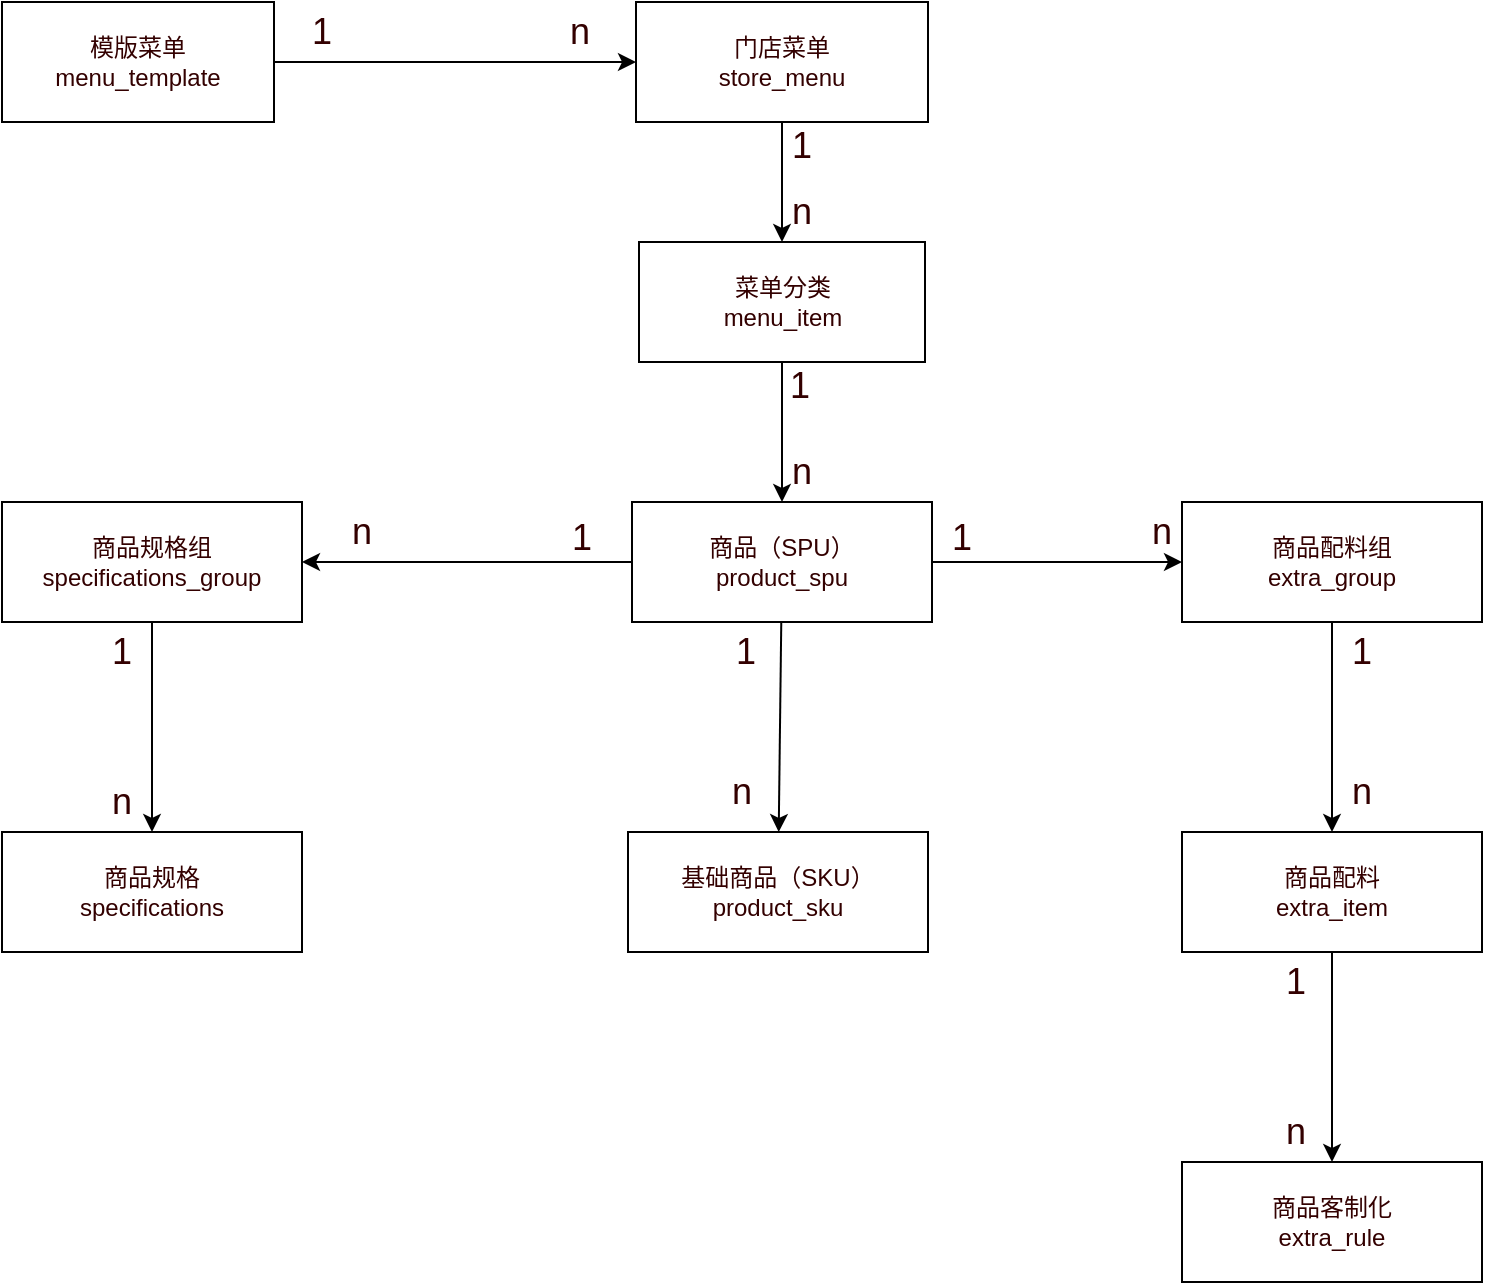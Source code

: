 <mxfile version="24.7.1" type="github">
  <diagram name="第 1 页" id="oBcrGgGN7dQUP7f7lFZE">
    <mxGraphModel dx="1026" dy="772" grid="1" gridSize="10" guides="1" tooltips="1" connect="1" arrows="1" fold="1" page="1" pageScale="1" pageWidth="827" pageHeight="1169" math="0" shadow="0">
      <root>
        <mxCell id="0" />
        <mxCell id="1" parent="0" />
        <mxCell id="vduWpeHvAfFRUZzbFIXc-15" style="rounded=0;orthogonalLoop=1;jettySize=auto;html=1;fontColor=#330000;" parent="1" source="vduWpeHvAfFRUZzbFIXc-1" target="vduWpeHvAfFRUZzbFIXc-11" edge="1">
          <mxGeometry relative="1" as="geometry" />
        </mxCell>
        <mxCell id="vduWpeHvAfFRUZzbFIXc-17" style="edgeStyle=orthogonalEdgeStyle;rounded=0;orthogonalLoop=1;jettySize=auto;html=1;entryX=0;entryY=0.5;entryDx=0;entryDy=0;fontColor=#330000;" parent="1" source="vduWpeHvAfFRUZzbFIXc-1" target="vduWpeHvAfFRUZzbFIXc-4" edge="1">
          <mxGeometry relative="1" as="geometry" />
        </mxCell>
        <mxCell id="-FGxID-A3hTS8iukC8hv-1" style="edgeStyle=orthogonalEdgeStyle;rounded=0;orthogonalLoop=1;jettySize=auto;html=1;entryX=1;entryY=0.5;entryDx=0;entryDy=0;" edge="1" parent="1" source="vduWpeHvAfFRUZzbFIXc-1" target="vduWpeHvAfFRUZzbFIXc-10">
          <mxGeometry relative="1" as="geometry" />
        </mxCell>
        <mxCell id="vduWpeHvAfFRUZzbFIXc-1" value="&lt;div&gt;商品（SPU）&lt;/div&gt;&lt;div&gt;&lt;span style=&quot;background-color: initial;&quot;&gt;product_spu&lt;/span&gt;&lt;/div&gt;" style="rounded=0;whiteSpace=wrap;html=1;fontColor=#330000;" parent="1" vertex="1">
          <mxGeometry x="525" y="290" width="150" height="60" as="geometry" />
        </mxCell>
        <mxCell id="vduWpeHvAfFRUZzbFIXc-18" style="edgeStyle=orthogonalEdgeStyle;rounded=0;orthogonalLoop=1;jettySize=auto;html=1;fontColor=#330000;endArrow=none;endFill=0;startArrow=classic;startFill=1;" parent="1" source="vduWpeHvAfFRUZzbFIXc-2" target="vduWpeHvAfFRUZzbFIXc-9" edge="1">
          <mxGeometry relative="1" as="geometry" />
        </mxCell>
        <mxCell id="vduWpeHvAfFRUZzbFIXc-19" style="edgeStyle=orthogonalEdgeStyle;rounded=0;orthogonalLoop=1;jettySize=auto;html=1;entryX=0.5;entryY=0;entryDx=0;entryDy=0;fontColor=#330000;" parent="1" source="vduWpeHvAfFRUZzbFIXc-2" target="vduWpeHvAfFRUZzbFIXc-8" edge="1">
          <mxGeometry relative="1" as="geometry" />
        </mxCell>
        <mxCell id="vduWpeHvAfFRUZzbFIXc-2" value="&lt;div&gt;&lt;span style=&quot;background-color: initial;&quot;&gt;门店菜单&lt;/span&gt;&lt;br&gt;&lt;/div&gt;&lt;div&gt;&lt;div&gt;store_menu&lt;/div&gt;&lt;/div&gt;" style="rounded=0;whiteSpace=wrap;html=1;fontColor=#330000;" parent="1" vertex="1">
          <mxGeometry x="527" y="40" width="146" height="60" as="geometry" />
        </mxCell>
        <mxCell id="vduWpeHvAfFRUZzbFIXc-24" style="edgeStyle=orthogonalEdgeStyle;rounded=0;orthogonalLoop=1;jettySize=auto;html=1;fontColor=#330000;" parent="1" source="vduWpeHvAfFRUZzbFIXc-4" target="vduWpeHvAfFRUZzbFIXc-23" edge="1">
          <mxGeometry relative="1" as="geometry" />
        </mxCell>
        <mxCell id="vduWpeHvAfFRUZzbFIXc-4" value="&lt;div&gt;商品配料组&lt;/div&gt;&lt;div&gt;extra_group&lt;br&gt;&lt;/div&gt;" style="rounded=0;whiteSpace=wrap;html=1;fontColor=#330000;" parent="1" vertex="1">
          <mxGeometry x="800" y="290" width="150" height="60" as="geometry" />
        </mxCell>
        <mxCell id="vduWpeHvAfFRUZzbFIXc-20" style="rounded=0;orthogonalLoop=1;jettySize=auto;html=1;entryX=0.5;entryY=0;entryDx=0;entryDy=0;exitX=0.5;exitY=1;exitDx=0;exitDy=0;fontColor=#330000;" parent="1" source="vduWpeHvAfFRUZzbFIXc-8" target="vduWpeHvAfFRUZzbFIXc-1" edge="1">
          <mxGeometry relative="1" as="geometry" />
        </mxCell>
        <mxCell id="vduWpeHvAfFRUZzbFIXc-8" value="&lt;div&gt;菜单分类&lt;/div&gt;&lt;div&gt;menu_item&lt;br&gt;&lt;/div&gt;" style="rounded=0;whiteSpace=wrap;html=1;fontColor=#330000;" parent="1" vertex="1">
          <mxGeometry x="528.5" y="160" width="143" height="60" as="geometry" />
        </mxCell>
        <mxCell id="vduWpeHvAfFRUZzbFIXc-9" value="&lt;div&gt;&lt;div&gt;模版菜单&lt;/div&gt;&lt;div&gt;menu_template&lt;/div&gt;&lt;/div&gt;" style="rounded=0;whiteSpace=wrap;html=1;fontColor=#330000;" parent="1" vertex="1">
          <mxGeometry x="210" y="40" width="136" height="60" as="geometry" />
        </mxCell>
        <mxCell id="-FGxID-A3hTS8iukC8hv-9" style="edgeStyle=orthogonalEdgeStyle;rounded=0;orthogonalLoop=1;jettySize=auto;html=1;" edge="1" parent="1" source="vduWpeHvAfFRUZzbFIXc-10" target="-FGxID-A3hTS8iukC8hv-8">
          <mxGeometry relative="1" as="geometry" />
        </mxCell>
        <mxCell id="vduWpeHvAfFRUZzbFIXc-10" value="&lt;div&gt;商品规格组&lt;br&gt;&lt;/div&gt;specifications_group" style="rounded=0;whiteSpace=wrap;html=1;fontColor=#330000;" parent="1" vertex="1">
          <mxGeometry x="210" y="290" width="150" height="60" as="geometry" />
        </mxCell>
        <mxCell id="-FGxID-A3hTS8iukC8hv-5" style="edgeStyle=orthogonalEdgeStyle;rounded=0;orthogonalLoop=1;jettySize=auto;html=1;entryX=0.5;entryY=0;entryDx=0;entryDy=0;exitX=0.5;exitY=1;exitDx=0;exitDy=0;" edge="1" parent="1" source="vduWpeHvAfFRUZzbFIXc-23" target="-FGxID-A3hTS8iukC8hv-4">
          <mxGeometry relative="1" as="geometry" />
        </mxCell>
        <mxCell id="vduWpeHvAfFRUZzbFIXc-11" value="&lt;div&gt;基础商品（SKU）&lt;/div&gt;&lt;div&gt;product_sku&lt;/div&gt;" style="rounded=0;whiteSpace=wrap;html=1;fontColor=#330000;" parent="1" vertex="1">
          <mxGeometry x="523" y="455" width="150" height="60" as="geometry" />
        </mxCell>
        <mxCell id="vduWpeHvAfFRUZzbFIXc-23" value="&lt;div&gt;商品配料&lt;/div&gt;&lt;div&gt;extra_item&lt;br&gt;&lt;/div&gt;" style="rounded=0;whiteSpace=wrap;html=1;fontColor=#330000;" parent="1" vertex="1">
          <mxGeometry x="800" y="455" width="150" height="60" as="geometry" />
        </mxCell>
        <mxCell id="inzvdbJg-HQJK7FniWFo-1" value="&lt;font style=&quot;font-size: 18px;&quot;&gt;1&lt;/font&gt;" style="text;html=1;align=center;verticalAlign=middle;whiteSpace=wrap;rounded=0;fontColor=#330000;fontSize=18;" parent="1" vertex="1">
          <mxGeometry x="340" y="40" width="60" height="30" as="geometry" />
        </mxCell>
        <mxCell id="inzvdbJg-HQJK7FniWFo-6" value="&lt;font style=&quot;font-size: 18px;&quot;&gt;n&lt;/font&gt;" style="text;html=1;align=center;verticalAlign=middle;whiteSpace=wrap;rounded=0;fontColor=#330000;fontSize=18;" parent="1" vertex="1">
          <mxGeometry x="468.5" y="40" width="60" height="30" as="geometry" />
        </mxCell>
        <mxCell id="inzvdbJg-HQJK7FniWFo-14" value="&lt;font style=&quot;font-size: 18px;&quot;&gt;1&lt;/font&gt;" style="text;html=1;align=center;verticalAlign=middle;whiteSpace=wrap;rounded=0;fontColor=#330000;fontSize=18;" parent="1" vertex="1">
          <mxGeometry x="552" y="350" width="60" height="30" as="geometry" />
        </mxCell>
        <mxCell id="inzvdbJg-HQJK7FniWFo-15" value="&lt;font style=&quot;font-size: 18px;&quot;&gt;n&lt;/font&gt;" style="text;html=1;align=center;verticalAlign=middle;whiteSpace=wrap;rounded=0;fontColor=#330000;fontSize=18;" parent="1" vertex="1">
          <mxGeometry x="550" y="420" width="60" height="30" as="geometry" />
        </mxCell>
        <mxCell id="inzvdbJg-HQJK7FniWFo-18" value="&lt;font style=&quot;font-size: 18px;&quot;&gt;1&lt;/font&gt;" style="text;html=1;align=center;verticalAlign=middle;whiteSpace=wrap;rounded=0;fontColor=#330000;fontSize=18;" parent="1" vertex="1">
          <mxGeometry x="860" y="350" width="60" height="30" as="geometry" />
        </mxCell>
        <mxCell id="inzvdbJg-HQJK7FniWFo-19" value="&lt;font style=&quot;font-size: 18px;&quot;&gt;n&lt;/font&gt;" style="text;html=1;align=center;verticalAlign=middle;whiteSpace=wrap;rounded=0;fontColor=#330000;fontSize=18;" parent="1" vertex="1">
          <mxGeometry x="860" y="420" width="60" height="30" as="geometry" />
        </mxCell>
        <mxCell id="inzvdbJg-HQJK7FniWFo-20" value="&lt;font style=&quot;font-size: 18px;&quot;&gt;1&lt;/font&gt;" style="text;html=1;align=center;verticalAlign=middle;whiteSpace=wrap;rounded=0;fontColor=#330000;fontSize=18;" parent="1" vertex="1">
          <mxGeometry x="580" y="97" width="60" height="30" as="geometry" />
        </mxCell>
        <mxCell id="inzvdbJg-HQJK7FniWFo-21" value="&lt;font style=&quot;font-size: 18px;&quot;&gt;n&lt;/font&gt;" style="text;html=1;align=center;verticalAlign=middle;whiteSpace=wrap;rounded=0;fontColor=#330000;fontSize=18;" parent="1" vertex="1">
          <mxGeometry x="580" y="130" width="60" height="30" as="geometry" />
        </mxCell>
        <mxCell id="inzvdbJg-HQJK7FniWFo-22" value="&lt;font style=&quot;font-size: 18px;&quot;&gt;1&lt;/font&gt;" style="text;html=1;align=center;verticalAlign=middle;whiteSpace=wrap;rounded=0;fontColor=#330000;fontSize=18;" parent="1" vertex="1">
          <mxGeometry x="579" y="217" width="60" height="30" as="geometry" />
        </mxCell>
        <mxCell id="inzvdbJg-HQJK7FniWFo-23" value="&lt;font style=&quot;font-size: 18px;&quot;&gt;n&lt;/font&gt;" style="text;html=1;align=center;verticalAlign=middle;whiteSpace=wrap;rounded=0;fontColor=#330000;fontSize=18;" parent="1" vertex="1">
          <mxGeometry x="580" y="260" width="60" height="30" as="geometry" />
        </mxCell>
        <mxCell id="inzvdbJg-HQJK7FniWFo-26" value="&lt;font style=&quot;font-size: 18px;&quot;&gt;1&lt;/font&gt;" style="text;html=1;align=center;verticalAlign=middle;whiteSpace=wrap;rounded=0;fontColor=#330000;fontSize=18;" parent="1" vertex="1">
          <mxGeometry x="660" y="293" width="60" height="30" as="geometry" />
        </mxCell>
        <mxCell id="inzvdbJg-HQJK7FniWFo-27" value="&lt;font style=&quot;font-size: 18px;&quot;&gt;n&lt;/font&gt;" style="text;html=1;align=center;verticalAlign=middle;whiteSpace=wrap;rounded=0;fontColor=#330000;fontSize=18;" parent="1" vertex="1">
          <mxGeometry x="760" y="290" width="60" height="30" as="geometry" />
        </mxCell>
        <mxCell id="-FGxID-A3hTS8iukC8hv-2" value="&lt;font style=&quot;font-size: 18px;&quot;&gt;1&lt;/font&gt;" style="text;html=1;align=center;verticalAlign=middle;whiteSpace=wrap;rounded=0;fontColor=#330000;fontSize=18;" vertex="1" parent="1">
          <mxGeometry x="470" y="293" width="60" height="30" as="geometry" />
        </mxCell>
        <mxCell id="-FGxID-A3hTS8iukC8hv-3" value="&lt;font style=&quot;font-size: 18px;&quot;&gt;n&lt;/font&gt;" style="text;html=1;align=center;verticalAlign=middle;whiteSpace=wrap;rounded=0;fontColor=#330000;fontSize=18;" vertex="1" parent="1">
          <mxGeometry x="360" y="290" width="60" height="30" as="geometry" />
        </mxCell>
        <mxCell id="-FGxID-A3hTS8iukC8hv-4" value="&lt;div&gt;商品客制化&lt;/div&gt;&lt;div&gt;extra_rule&lt;br&gt;&lt;/div&gt;" style="rounded=0;whiteSpace=wrap;html=1;fontColor=#330000;" vertex="1" parent="1">
          <mxGeometry x="800" y="620" width="150" height="60" as="geometry" />
        </mxCell>
        <mxCell id="-FGxID-A3hTS8iukC8hv-6" value="&lt;font style=&quot;font-size: 18px;&quot;&gt;1&lt;/font&gt;" style="text;html=1;align=center;verticalAlign=middle;whiteSpace=wrap;rounded=0;fontColor=#330000;fontSize=18;" vertex="1" parent="1">
          <mxGeometry x="827" y="515" width="60" height="30" as="geometry" />
        </mxCell>
        <mxCell id="-FGxID-A3hTS8iukC8hv-7" value="&lt;font style=&quot;font-size: 18px;&quot;&gt;n&lt;/font&gt;" style="text;html=1;align=center;verticalAlign=middle;whiteSpace=wrap;rounded=0;fontColor=#330000;fontSize=18;" vertex="1" parent="1">
          <mxGeometry x="827" y="590" width="60" height="30" as="geometry" />
        </mxCell>
        <mxCell id="-FGxID-A3hTS8iukC8hv-8" value="&lt;div&gt;商品规格&lt;br&gt;&lt;/div&gt;specifications" style="rounded=0;whiteSpace=wrap;html=1;fontColor=#330000;" vertex="1" parent="1">
          <mxGeometry x="210" y="455" width="150" height="60" as="geometry" />
        </mxCell>
        <mxCell id="-FGxID-A3hTS8iukC8hv-10" value="&lt;font style=&quot;font-size: 18px;&quot;&gt;1&lt;/font&gt;" style="text;html=1;align=center;verticalAlign=middle;whiteSpace=wrap;rounded=0;fontColor=#330000;fontSize=18;" vertex="1" parent="1">
          <mxGeometry x="240" y="350" width="60" height="30" as="geometry" />
        </mxCell>
        <mxCell id="-FGxID-A3hTS8iukC8hv-11" value="&lt;font style=&quot;font-size: 18px;&quot;&gt;n&lt;/font&gt;" style="text;html=1;align=center;verticalAlign=middle;whiteSpace=wrap;rounded=0;fontColor=#330000;fontSize=18;" vertex="1" parent="1">
          <mxGeometry x="240" y="425" width="60" height="30" as="geometry" />
        </mxCell>
      </root>
    </mxGraphModel>
  </diagram>
</mxfile>
